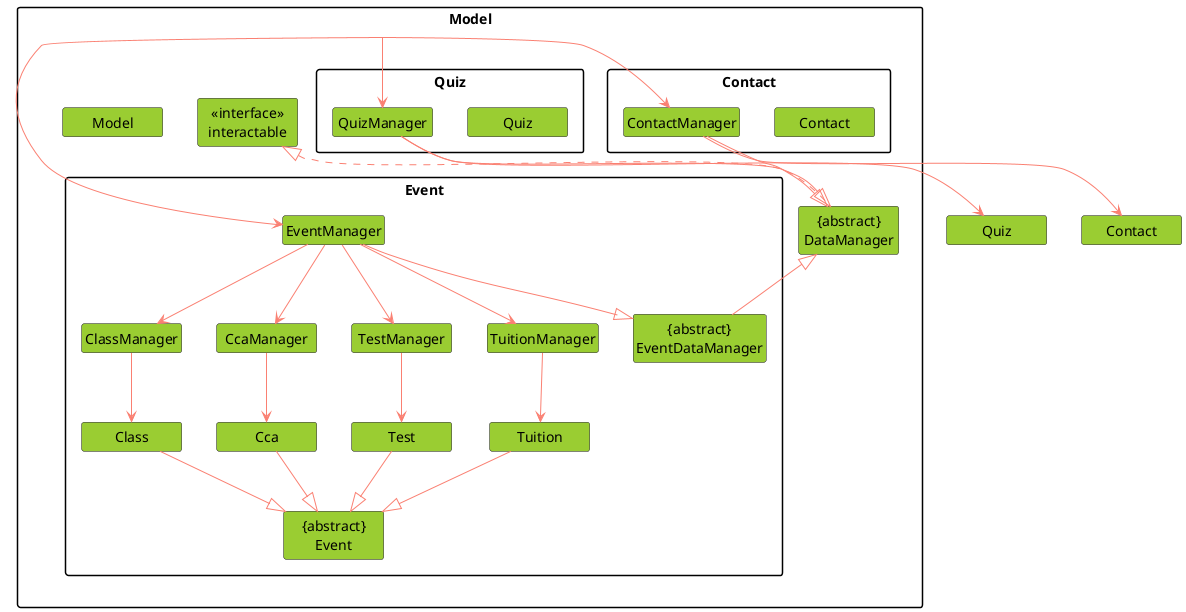 @startuml

skinparam Shadowing false
skinparam MinClassWidth 100
skinparam classBackgroundColor YellowGreen
skinparam packageStyle rectangle
skinparam ArrowColor Salmon
hide circle
hide members

package Model {

    class "{abstract}\nDataManager"

    class "<<interface>>\ninteractable"

    class Model

    Package Quiz {
        class Quiz
        class QuizManager
    }

    Package Event {
        class "{abstract}\nEvent"
        class EventManager
        class ClassManager
        class Class
        class CcaManager
        class Cca
        class TestManager
        class Test
        class TuitionManager
        class Tuition
        class "{abstract}\nEventDataManager"
    }

    Package Contact {
        class Contact
        class ContactManager
    }
}

"{abstract}\nDataManager" .up.|> "<<interface>>\ninteractable"
"{abstract}\nEventDataManager" -up-|> "{abstract}\nDataManager"

Model --> ContactManager
Model --> EventManager
Model --> QuizManager
QuizManager --> Quiz
ContactManager --> Contact
EventManager --> ClassManager
EventManager --> CcaManager
EventManager --> TestManager
EventManager --> TuitionManager
ClassManager --> Class
CcaManager --> Cca
TestManager --> Test
TuitionManager --> Tuition
Class --|> "{abstract}\nEvent"
Cca --|> "{abstract}\nEvent"
Test --|> "{abstract}\nEvent"
Tuition --|> "{abstract}\nEvent"
ContactManager --|> "{abstract}\nDataManager"
QuizManager --|> "{abstract}\nDataManager"
EventManager --|> "{abstract}\nEventDataManager"

@enduml